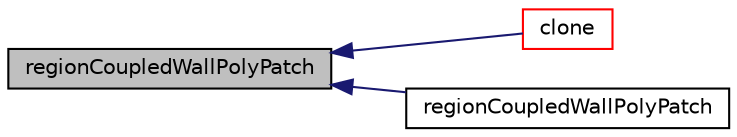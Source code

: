 digraph "regionCoupledWallPolyPatch"
{
  bgcolor="transparent";
  edge [fontname="Helvetica",fontsize="10",labelfontname="Helvetica",labelfontsize="10"];
  node [fontname="Helvetica",fontsize="10",shape=record];
  rankdir="LR";
  Node1 [label="regionCoupledWallPolyPatch",height=0.2,width=0.4,color="black", fillcolor="grey75", style="filled", fontcolor="black"];
  Node1 -> Node2 [dir="back",color="midnightblue",fontsize="10",style="solid",fontname="Helvetica"];
  Node2 [label="clone",height=0.2,width=0.4,color="red",URL="$a02178.html#aec6444dacf5707293d32dfe5e2c18612",tooltip="Construct and return a clone, resetting the boundary mesh. "];
  Node1 -> Node3 [dir="back",color="midnightblue",fontsize="10",style="solid",fontname="Helvetica"];
  Node3 [label="regionCoupledWallPolyPatch",height=0.2,width=0.4,color="black",URL="$a02178.html#a1f9d7ed02f32bcb992c43dcc53722a99",tooltip="Construct from dictionary. "];
}
